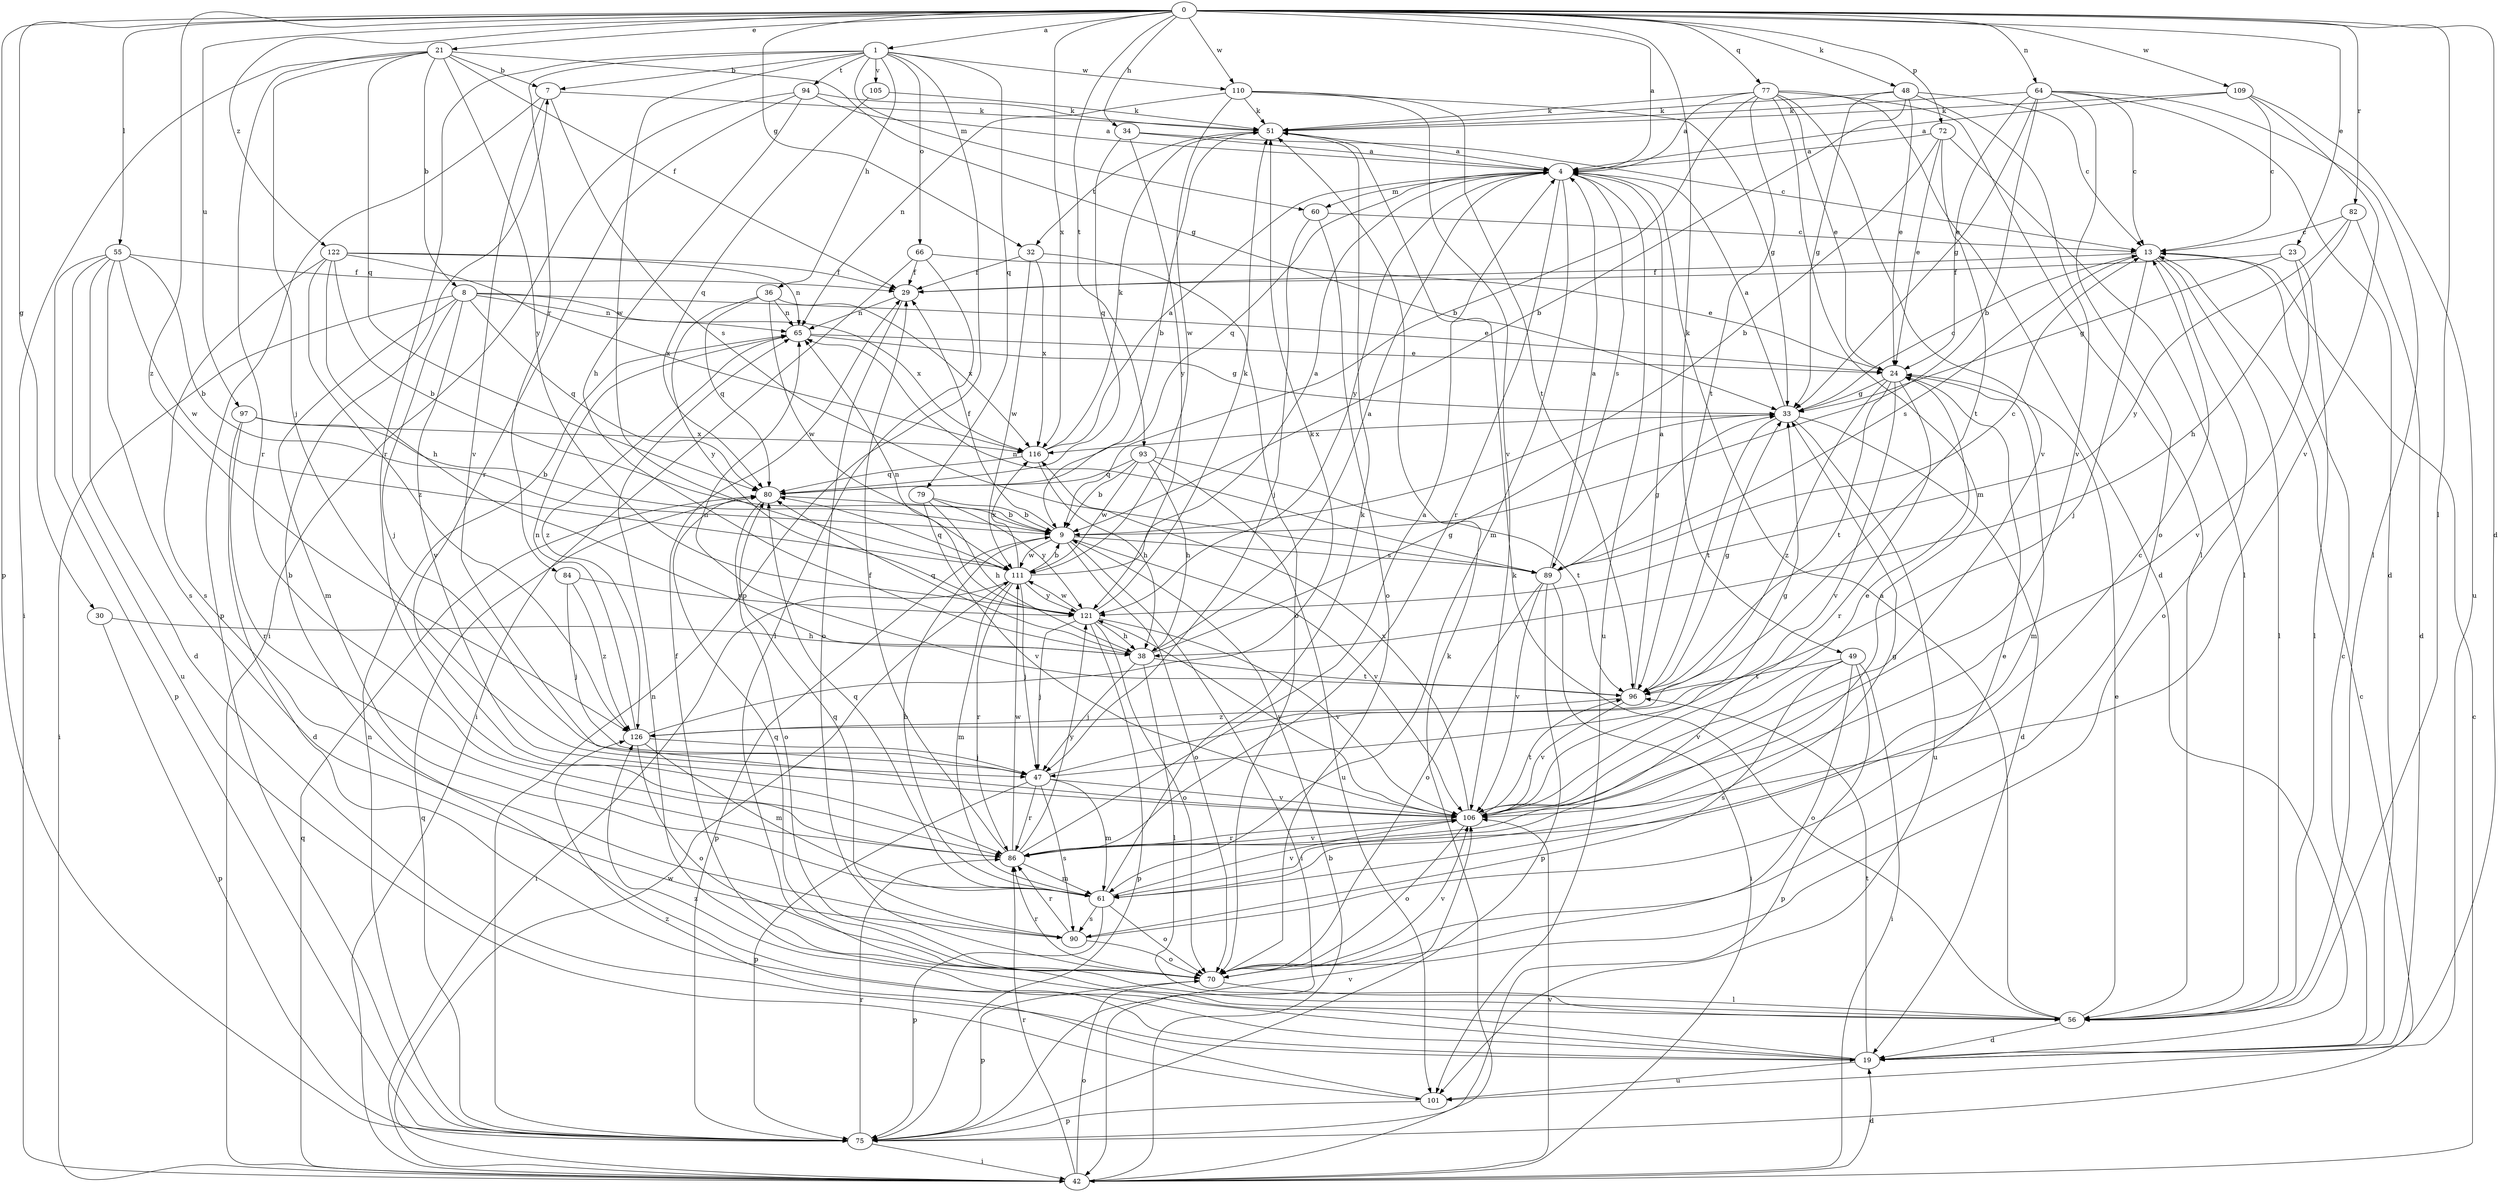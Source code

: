 strict digraph  {
0;
1;
4;
7;
8;
9;
13;
19;
21;
23;
24;
29;
30;
32;
33;
34;
36;
38;
42;
47;
48;
49;
51;
55;
56;
60;
61;
64;
65;
66;
70;
72;
75;
77;
79;
80;
82;
84;
86;
89;
90;
93;
94;
96;
97;
101;
105;
106;
109;
110;
111;
116;
121;
122;
126;
0 -> 1  [label=a];
0 -> 4  [label=a];
0 -> 19  [label=d];
0 -> 21  [label=e];
0 -> 23  [label=e];
0 -> 30  [label=g];
0 -> 32  [label=g];
0 -> 34  [label=h];
0 -> 48  [label=k];
0 -> 49  [label=k];
0 -> 55  [label=l];
0 -> 56  [label=l];
0 -> 64  [label=n];
0 -> 72  [label=p];
0 -> 75  [label=p];
0 -> 77  [label=q];
0 -> 82  [label=r];
0 -> 93  [label=t];
0 -> 97  [label=u];
0 -> 109  [label=w];
0 -> 110  [label=w];
0 -> 116  [label=x];
0 -> 122  [label=z];
0 -> 126  [label=z];
1 -> 7  [label=b];
1 -> 36  [label=h];
1 -> 60  [label=m];
1 -> 66  [label=o];
1 -> 75  [label=p];
1 -> 79  [label=q];
1 -> 84  [label=r];
1 -> 86  [label=r];
1 -> 94  [label=t];
1 -> 105  [label=v];
1 -> 110  [label=w];
1 -> 111  [label=w];
4 -> 60  [label=m];
4 -> 61  [label=m];
4 -> 80  [label=q];
4 -> 86  [label=r];
4 -> 89  [label=s];
4 -> 101  [label=u];
4 -> 121  [label=y];
7 -> 51  [label=k];
7 -> 75  [label=p];
7 -> 89  [label=s];
7 -> 106  [label=v];
8 -> 24  [label=e];
8 -> 42  [label=i];
8 -> 47  [label=j];
8 -> 61  [label=m];
8 -> 65  [label=n];
8 -> 80  [label=q];
8 -> 106  [label=v];
8 -> 116  [label=x];
9 -> 29  [label=f];
9 -> 42  [label=i];
9 -> 70  [label=o];
9 -> 75  [label=p];
9 -> 89  [label=s];
9 -> 106  [label=v];
9 -> 111  [label=w];
13 -> 29  [label=f];
13 -> 47  [label=j];
13 -> 56  [label=l];
13 -> 70  [label=o];
13 -> 89  [label=s];
19 -> 7  [label=b];
19 -> 13  [label=c];
19 -> 65  [label=n];
19 -> 96  [label=t];
19 -> 101  [label=u];
19 -> 126  [label=z];
21 -> 7  [label=b];
21 -> 8  [label=b];
21 -> 29  [label=f];
21 -> 33  [label=g];
21 -> 42  [label=i];
21 -> 47  [label=j];
21 -> 80  [label=q];
21 -> 86  [label=r];
21 -> 121  [label=y];
23 -> 29  [label=f];
23 -> 33  [label=g];
23 -> 56  [label=l];
23 -> 106  [label=v];
24 -> 33  [label=g];
24 -> 61  [label=m];
24 -> 86  [label=r];
24 -> 96  [label=t];
24 -> 106  [label=v];
24 -> 126  [label=z];
29 -> 65  [label=n];
29 -> 70  [label=o];
30 -> 38  [label=h];
30 -> 75  [label=p];
32 -> 29  [label=f];
32 -> 70  [label=o];
32 -> 111  [label=w];
32 -> 116  [label=x];
33 -> 4  [label=a];
33 -> 13  [label=c];
33 -> 19  [label=d];
33 -> 96  [label=t];
33 -> 101  [label=u];
33 -> 116  [label=x];
34 -> 4  [label=a];
34 -> 13  [label=c];
34 -> 80  [label=q];
34 -> 121  [label=y];
36 -> 65  [label=n];
36 -> 80  [label=q];
36 -> 111  [label=w];
36 -> 116  [label=x];
36 -> 121  [label=y];
38 -> 4  [label=a];
38 -> 33  [label=g];
38 -> 47  [label=j];
38 -> 56  [label=l];
38 -> 80  [label=q];
38 -> 96  [label=t];
42 -> 9  [label=b];
42 -> 13  [label=c];
42 -> 19  [label=d];
42 -> 51  [label=k];
42 -> 70  [label=o];
42 -> 80  [label=q];
42 -> 86  [label=r];
42 -> 106  [label=v];
42 -> 111  [label=w];
47 -> 33  [label=g];
47 -> 61  [label=m];
47 -> 75  [label=p];
47 -> 86  [label=r];
47 -> 90  [label=s];
47 -> 106  [label=v];
48 -> 9  [label=b];
48 -> 13  [label=c];
48 -> 24  [label=e];
48 -> 33  [label=g];
48 -> 51  [label=k];
48 -> 106  [label=v];
49 -> 42  [label=i];
49 -> 70  [label=o];
49 -> 75  [label=p];
49 -> 90  [label=s];
49 -> 96  [label=t];
49 -> 106  [label=v];
51 -> 4  [label=a];
51 -> 9  [label=b];
51 -> 32  [label=t];
55 -> 9  [label=b];
55 -> 19  [label=d];
55 -> 29  [label=f];
55 -> 75  [label=p];
55 -> 90  [label=s];
55 -> 101  [label=u];
55 -> 111  [label=w];
56 -> 4  [label=a];
56 -> 19  [label=d];
56 -> 24  [label=e];
56 -> 29  [label=f];
56 -> 51  [label=k];
60 -> 13  [label=c];
60 -> 47  [label=j];
60 -> 70  [label=o];
61 -> 9  [label=b];
61 -> 33  [label=g];
61 -> 51  [label=k];
61 -> 70  [label=o];
61 -> 75  [label=p];
61 -> 80  [label=q];
61 -> 90  [label=s];
61 -> 106  [label=v];
64 -> 9  [label=b];
64 -> 13  [label=c];
64 -> 19  [label=d];
64 -> 24  [label=e];
64 -> 33  [label=g];
64 -> 51  [label=k];
64 -> 56  [label=l];
64 -> 70  [label=o];
65 -> 24  [label=e];
65 -> 33  [label=g];
65 -> 126  [label=z];
66 -> 24  [label=e];
66 -> 29  [label=f];
66 -> 42  [label=i];
66 -> 56  [label=l];
70 -> 56  [label=l];
70 -> 75  [label=p];
70 -> 80  [label=q];
70 -> 86  [label=r];
70 -> 106  [label=v];
72 -> 4  [label=a];
72 -> 9  [label=b];
72 -> 24  [label=e];
72 -> 56  [label=l];
72 -> 96  [label=t];
75 -> 13  [label=c];
75 -> 42  [label=i];
75 -> 65  [label=n];
75 -> 80  [label=q];
75 -> 86  [label=r];
75 -> 106  [label=v];
77 -> 4  [label=a];
77 -> 9  [label=b];
77 -> 19  [label=d];
77 -> 24  [label=e];
77 -> 51  [label=k];
77 -> 56  [label=l];
77 -> 61  [label=m];
77 -> 96  [label=t];
77 -> 106  [label=v];
79 -> 9  [label=b];
79 -> 38  [label=h];
79 -> 106  [label=v];
79 -> 121  [label=y];
80 -> 9  [label=b];
80 -> 70  [label=o];
82 -> 13  [label=c];
82 -> 19  [label=d];
82 -> 38  [label=h];
82 -> 121  [label=y];
84 -> 47  [label=j];
84 -> 121  [label=y];
84 -> 126  [label=z];
86 -> 4  [label=a];
86 -> 13  [label=c];
86 -> 29  [label=f];
86 -> 61  [label=m];
86 -> 106  [label=v];
86 -> 111  [label=w];
86 -> 121  [label=y];
89 -> 4  [label=a];
89 -> 13  [label=c];
89 -> 33  [label=g];
89 -> 42  [label=i];
89 -> 65  [label=n];
89 -> 70  [label=o];
89 -> 75  [label=p];
89 -> 106  [label=v];
90 -> 24  [label=e];
90 -> 70  [label=o];
90 -> 80  [label=q];
90 -> 86  [label=r];
93 -> 9  [label=b];
93 -> 38  [label=h];
93 -> 80  [label=q];
93 -> 96  [label=t];
93 -> 101  [label=u];
93 -> 111  [label=w];
94 -> 4  [label=a];
94 -> 38  [label=h];
94 -> 42  [label=i];
94 -> 51  [label=k];
94 -> 86  [label=r];
96 -> 4  [label=a];
96 -> 33  [label=g];
96 -> 65  [label=n];
96 -> 106  [label=v];
96 -> 126  [label=z];
97 -> 9  [label=b];
97 -> 19  [label=d];
97 -> 86  [label=r];
97 -> 116  [label=x];
101 -> 75  [label=p];
101 -> 126  [label=z];
105 -> 51  [label=k];
105 -> 80  [label=q];
106 -> 24  [label=e];
106 -> 70  [label=o];
106 -> 86  [label=r];
106 -> 96  [label=t];
106 -> 116  [label=x];
106 -> 121  [label=y];
109 -> 4  [label=a];
109 -> 13  [label=c];
109 -> 51  [label=k];
109 -> 101  [label=u];
109 -> 106  [label=v];
110 -> 33  [label=g];
110 -> 51  [label=k];
110 -> 65  [label=n];
110 -> 96  [label=t];
110 -> 106  [label=v];
110 -> 111  [label=w];
111 -> 4  [label=a];
111 -> 9  [label=b];
111 -> 42  [label=i];
111 -> 47  [label=j];
111 -> 61  [label=m];
111 -> 80  [label=q];
111 -> 86  [label=r];
111 -> 116  [label=x];
111 -> 121  [label=y];
116 -> 4  [label=a];
116 -> 38  [label=h];
116 -> 51  [label=k];
116 -> 80  [label=q];
121 -> 38  [label=h];
121 -> 47  [label=j];
121 -> 51  [label=k];
121 -> 65  [label=n];
121 -> 70  [label=o];
121 -> 75  [label=p];
121 -> 106  [label=v];
121 -> 111  [label=w];
122 -> 9  [label=b];
122 -> 29  [label=f];
122 -> 38  [label=h];
122 -> 65  [label=n];
122 -> 90  [label=s];
122 -> 116  [label=x];
122 -> 126  [label=z];
126 -> 47  [label=j];
126 -> 51  [label=k];
126 -> 61  [label=m];
126 -> 65  [label=n];
126 -> 70  [label=o];
}
